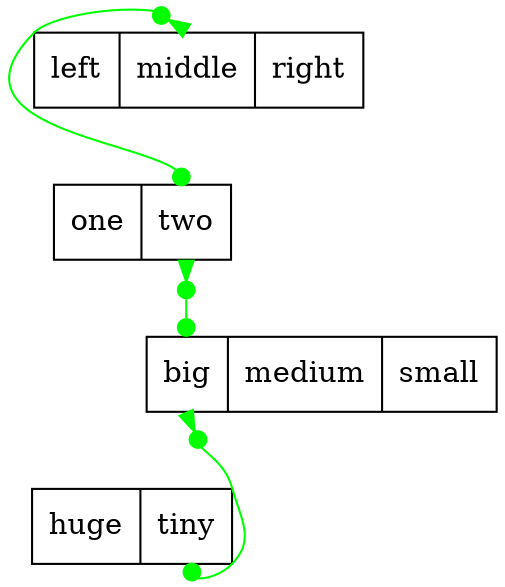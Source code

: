 digraph graph_10
{
	node [shape = "record"]

	node_10_01 [label = "<p11> left|<p12> middle|<p13> right"]

	node_10_02 [label = "<p21> one|<p22> two"]

	node_10_03 [label = "<p11> big|<p12> medium|<p13> small"]

	node_10_04 [label = "<p21> huge|<p22> tiny"]

	node_10_01:p12:n -> node_10_02:p22 -> "node_10_03":p11 -> "node_10_04":p22:s
	[
		arrowtail = "invdot"
		arrowhead = "dot"
		color     = green
		dir       = "both"
	]
}
